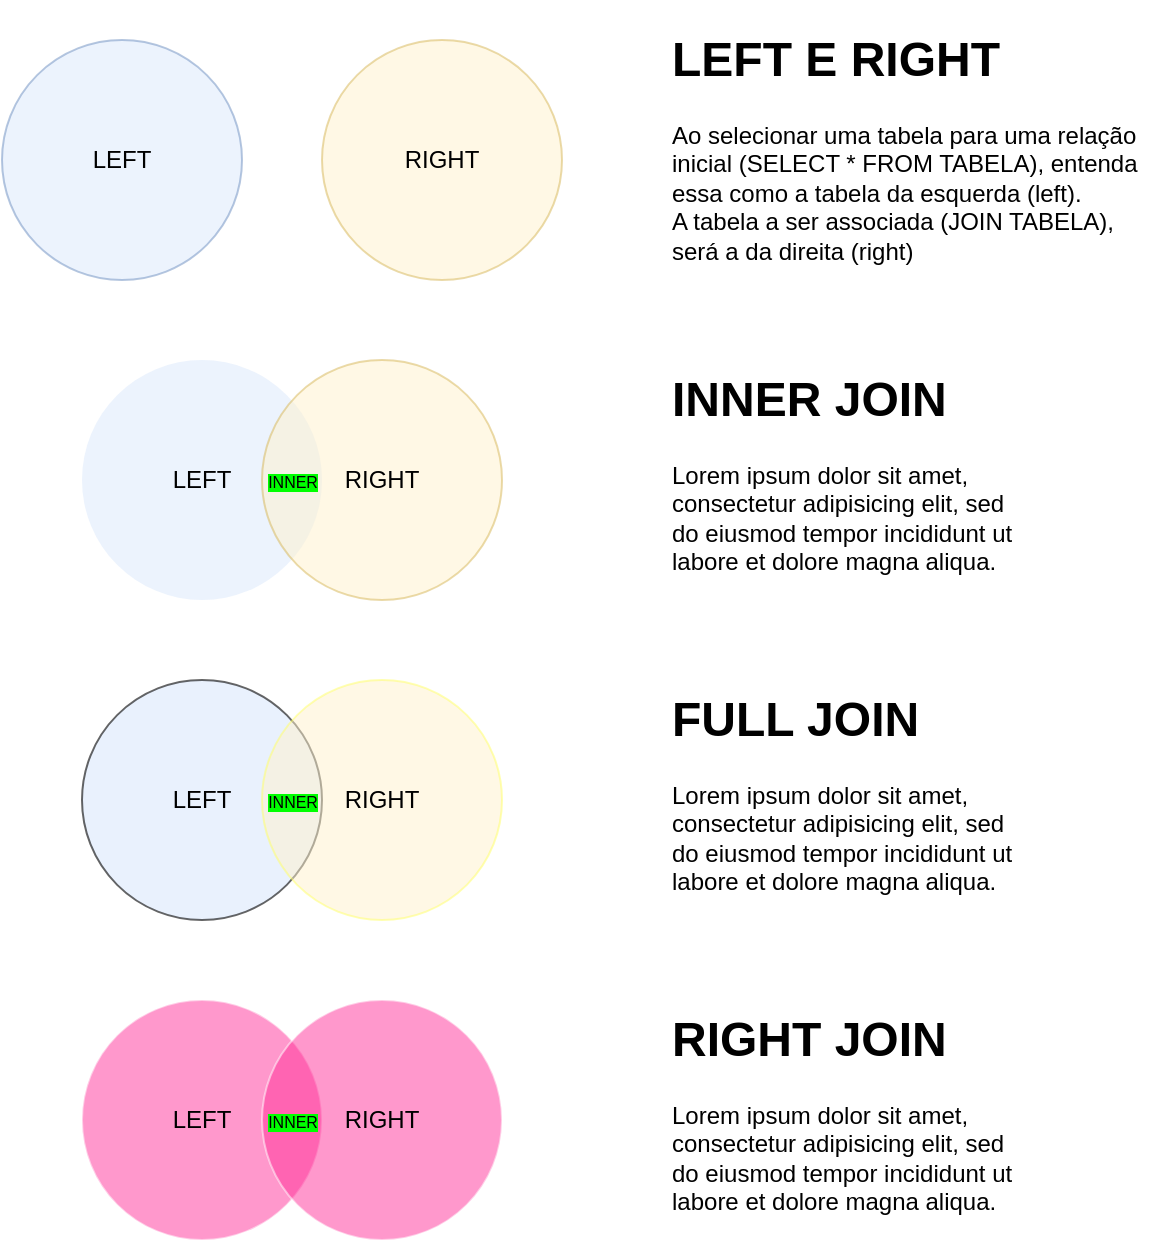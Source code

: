<mxfile>
    <diagram id="Lzm157s3KApah2dHZ9pS" name="Página-1">
        <mxGraphModel dx="355" dy="656" grid="1" gridSize="10" guides="1" tooltips="1" connect="1" arrows="1" fold="1" page="1" pageScale="1" pageWidth="827" pageHeight="1169" math="0" shadow="0">
            <root>
                <mxCell id="0"/>
                <mxCell id="1" parent="0"/>
                <mxCell id="8" value="LEFT" style="ellipse;whiteSpace=wrap;html=1;aspect=fixed;fillColor=#dae8fc;strokeColor=#6c8ebf;opacity=50;" vertex="1" parent="1">
                    <mxGeometry x="80" y="40" width="120" height="120" as="geometry"/>
                </mxCell>
                <mxCell id="9" value="RIGHT" style="ellipse;whiteSpace=wrap;html=1;aspect=fixed;fillColor=#fff2cc;strokeColor=#d6b656;opacity=50;" vertex="1" parent="1">
                    <mxGeometry x="240" y="40" width="120" height="120" as="geometry"/>
                </mxCell>
                <mxCell id="10" value="&lt;h1&gt;LEFT E RIGHT&lt;/h1&gt;&lt;p&gt;Ao selecionar uma tabela para uma relação inicial (SELECT * FROM TABELA), entenda essa como a tabela da esquerda (left).&lt;br&gt;A tabela a ser associada (JOIN TABELA), será a da direita (right)&lt;/p&gt;" style="text;html=1;spacing=5;spacingTop=-20;whiteSpace=wrap;overflow=hidden;rounded=0;" vertex="1" parent="1">
                    <mxGeometry x="410" y="30" width="250" height="140" as="geometry"/>
                </mxCell>
                <mxCell id="11" value="LEFT" style="ellipse;whiteSpace=wrap;html=1;aspect=fixed;fillColor=#dae8fc;strokeColor=none;opacity=50;" vertex="1" parent="1">
                    <mxGeometry x="120" y="200" width="120" height="120" as="geometry"/>
                </mxCell>
                <mxCell id="12" value="RIGHT" style="ellipse;whiteSpace=wrap;html=1;aspect=fixed;fillColor=#fff2cc;strokeColor=#d6b656;opacity=50;" vertex="1" parent="1">
                    <mxGeometry x="210" y="200" width="120" height="120" as="geometry"/>
                </mxCell>
                <mxCell id="13" value="&lt;font color=&quot;#000000&quot; style=&quot;font-size: 8px; background-color: rgb(0, 255, 0);&quot;&gt;INNER&lt;/font&gt;" style="text;html=1;align=center;verticalAlign=middle;resizable=0;points=[];autosize=1;strokeColor=none;fillColor=none;" vertex="1" parent="1">
                    <mxGeometry x="200" y="245" width="50" height="30" as="geometry"/>
                </mxCell>
                <mxCell id="14" value="&lt;h1&gt;INNER JOIN&lt;/h1&gt;&lt;p&gt;Lorem ipsum dolor sit amet, consectetur adipisicing elit, sed do eiusmod tempor incididunt ut labore et dolore magna aliqua.&lt;/p&gt;" style="text;html=1;spacing=5;spacingTop=-20;whiteSpace=wrap;overflow=hidden;rounded=0;" vertex="1" parent="1">
                    <mxGeometry x="410" y="200" width="190" height="120" as="geometry"/>
                </mxCell>
                <mxCell id="15" value="LEFT" style="ellipse;whiteSpace=wrap;html=1;aspect=fixed;fillColor=#dae8fc;strokeColor=#000000;strokeWidth=1;perimeterSpacing=0;opacity=60;" vertex="1" parent="1">
                    <mxGeometry x="120" y="360" width="120" height="120" as="geometry"/>
                </mxCell>
                <mxCell id="16" value="RIGHT" style="ellipse;whiteSpace=wrap;html=1;aspect=fixed;fillColor=#fff2cc;strokeColor=#FFFF66;opacity=50;" vertex="1" parent="1">
                    <mxGeometry x="210" y="360" width="120" height="120" as="geometry"/>
                </mxCell>
                <mxCell id="17" value="&lt;font color=&quot;#000000&quot; style=&quot;font-size: 8px; background-color: rgb(0, 255, 0);&quot;&gt;INNER&lt;/font&gt;" style="text;html=1;align=center;verticalAlign=middle;resizable=0;points=[];autosize=1;strokeColor=none;fillColor=none;" vertex="1" parent="1">
                    <mxGeometry x="200" y="405" width="50" height="30" as="geometry"/>
                </mxCell>
                <mxCell id="18" value="&lt;h1&gt;FULL JOIN&lt;/h1&gt;&lt;p&gt;Lorem ipsum dolor sit amet, consectetur adipisicing elit, sed do eiusmod tempor incididunt ut labore et dolore magna aliqua.&lt;/p&gt;" style="text;html=1;spacing=5;spacingTop=-20;whiteSpace=wrap;overflow=hidden;rounded=0;" vertex="1" parent="1">
                    <mxGeometry x="410" y="360" width="190" height="120" as="geometry"/>
                </mxCell>
                <mxCell id="19" value="LEFT" style="ellipse;whiteSpace=wrap;html=1;aspect=fixed;fillColor=#FF3399;strokeColor=#FFFFFF;opacity=50;" vertex="1" parent="1">
                    <mxGeometry x="120" y="520" width="120" height="120" as="geometry"/>
                </mxCell>
                <mxCell id="20" value="RIGHT" style="ellipse;whiteSpace=wrap;html=1;aspect=fixed;fillColor=#FF3399;strokeColor=#FFFFFF;opacity=50;" vertex="1" parent="1">
                    <mxGeometry x="210" y="520" width="120" height="120" as="geometry"/>
                </mxCell>
                <mxCell id="21" value="&lt;font color=&quot;#000000&quot; style=&quot;font-size: 8px; background-color: rgb(0, 255, 0);&quot;&gt;INNER&lt;/font&gt;" style="text;html=1;align=center;verticalAlign=middle;resizable=0;points=[];autosize=1;strokeColor=none;fillColor=none;" vertex="1" parent="1">
                    <mxGeometry x="200" y="565" width="50" height="30" as="geometry"/>
                </mxCell>
                <mxCell id="22" value="&lt;h1&gt;RIGHT JOIN&lt;/h1&gt;&lt;p&gt;Lorem ipsum dolor sit amet, consectetur adipisicing elit, sed do eiusmod tempor incididunt ut labore et dolore magna aliqua.&lt;/p&gt;" style="text;html=1;spacing=5;spacingTop=-20;whiteSpace=wrap;overflow=hidden;rounded=0;" vertex="1" parent="1">
                    <mxGeometry x="410" y="520" width="190" height="120" as="geometry"/>
                </mxCell>
            </root>
        </mxGraphModel>
    </diagram>
</mxfile>